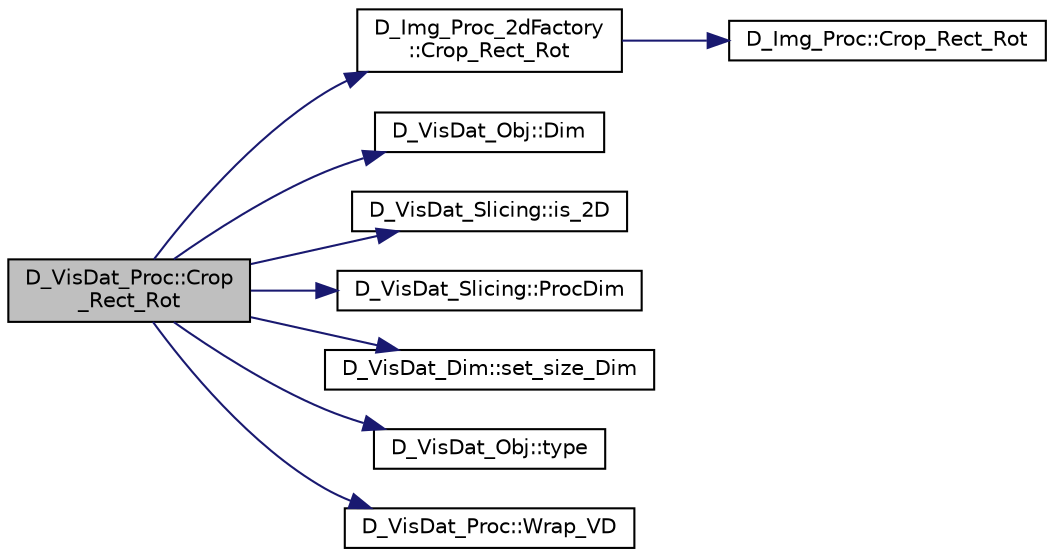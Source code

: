 digraph "D_VisDat_Proc::Crop_Rect_Rot"
{
 // LATEX_PDF_SIZE
  edge [fontname="Helvetica",fontsize="10",labelfontname="Helvetica",labelfontsize="10"];
  node [fontname="Helvetica",fontsize="10",shape=record];
  rankdir="LR";
  Node1 [label="D_VisDat_Proc::Crop\l_Rect_Rot",height=0.2,width=0.4,color="black", fillcolor="grey75", style="filled", fontcolor="black",tooltip=" "];
  Node1 -> Node2 [color="midnightblue",fontsize="10",style="solid",fontname="Helvetica"];
  Node2 [label="D_Img_Proc_2dFactory\l::Crop_Rect_Rot",height=0.2,width=0.4,color="black", fillcolor="white", style="filled",URL="$class_d___img___proc__2d_factory.html#a06693f238fa7f90d6ae612f8488066e7",tooltip=" "];
  Node2 -> Node3 [color="midnightblue",fontsize="10",style="solid",fontname="Helvetica"];
  Node3 [label="D_Img_Proc::Crop_Rect_Rot",height=0.2,width=0.4,color="black", fillcolor="white", style="filled",URL="$class_d___img___proc.html#aa9fe1d1db85c05801fda4f216658334e",tooltip=" "];
  Node1 -> Node4 [color="midnightblue",fontsize="10",style="solid",fontname="Helvetica"];
  Node4 [label="D_VisDat_Obj::Dim",height=0.2,width=0.4,color="black", fillcolor="white", style="filled",URL="$class_d___vis_dat___obj.html#a9b255993f402cca1b61ca82beae51b20",tooltip=" "];
  Node1 -> Node5 [color="midnightblue",fontsize="10",style="solid",fontname="Helvetica"];
  Node5 [label="D_VisDat_Slicing::is_2D",height=0.2,width=0.4,color="black", fillcolor="white", style="filled",URL="$class_d___vis_dat___slicing.html#a6e5f7f2a4448f135c77a06e04f678974",tooltip=" "];
  Node1 -> Node6 [color="midnightblue",fontsize="10",style="solid",fontname="Helvetica"];
  Node6 [label="D_VisDat_Slicing::ProcDim",height=0.2,width=0.4,color="black", fillcolor="white", style="filled",URL="$class_d___vis_dat___slicing.html#a61efa043cf1e281c936ca5492a4fe582",tooltip=" "];
  Node1 -> Node7 [color="midnightblue",fontsize="10",style="solid",fontname="Helvetica"];
  Node7 [label="D_VisDat_Dim::set_size_Dim",height=0.2,width=0.4,color="black", fillcolor="white", style="filled",URL="$class_d___vis_dat___dim.html#ae1bac764d701742e01b39fecb9a3050e",tooltip=" "];
  Node1 -> Node8 [color="midnightblue",fontsize="10",style="solid",fontname="Helvetica"];
  Node8 [label="D_VisDat_Obj::type",height=0.2,width=0.4,color="black", fillcolor="white", style="filled",URL="$class_d___vis_dat___obj.html#ac5826459ed7f3f1cd6a3a5ff89d4fbc8",tooltip=" "];
  Node1 -> Node9 [color="midnightblue",fontsize="10",style="solid",fontname="Helvetica"];
  Node9 [label="D_VisDat_Proc::Wrap_VD",height=0.2,width=0.4,color="black", fillcolor="white", style="filled",URL="$class_d___vis_dat___proc.html#a08a25f3f05db4e112c651456fd1ae7e5",tooltip=" "];
}
